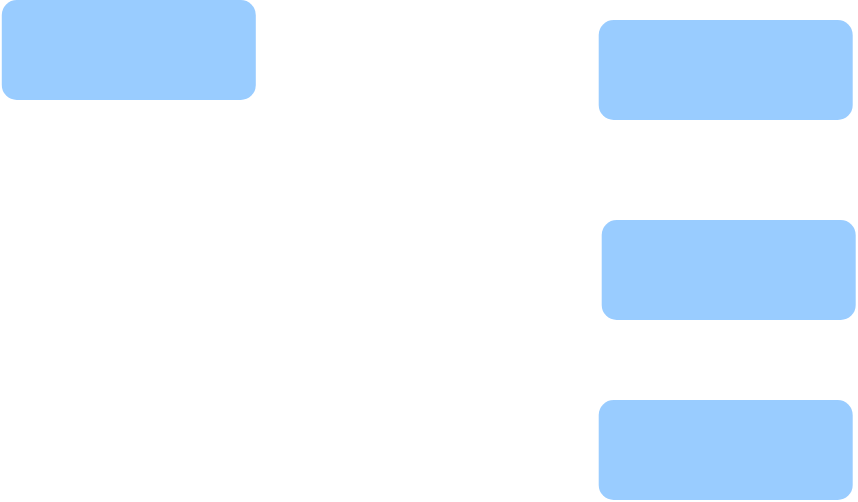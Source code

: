 <mxfile version="11.2.8" type="github" pages="1"><diagram id="6a731a19-8d31-9384-78a2-239565b7b9f0" name="Page-1"><mxGraphModel dx="1422" dy="-65" grid="1" gridSize="10" guides="1" tooltips="1" connect="1" arrows="1" fold="1" page="1" pageScale="1" pageWidth="1169" pageHeight="827" background="#ffffff" math="0" shadow="0"><root><mxCell id="0"/><mxCell id="1" parent="0"/><mxCell id="90" value="" style="rounded=1;fillColor=#99CCFF;strokeColor=none;strokeWidth=2;fontFamily=Helvetica;html=1;gradientColor=none;" parent="1" vertex="1"><mxGeometry x="179.895" y="860" width="127" height="50" as="geometry"/></mxCell><mxCell id="92" value="" style="rounded=1;fillColor=#99CCFF;strokeColor=none;strokeWidth=2;fontFamily=Helvetica;html=1;gradientColor=none;" parent="1" vertex="1"><mxGeometry x="478.354" y="870" width="127" height="50" as="geometry"/></mxCell><mxCell id="95" value="" style="rounded=1;fillColor=#99CCFF;strokeColor=none;strokeWidth=2;fontFamily=Helvetica;html=1;gradientColor=none;" parent="1" vertex="1"><mxGeometry x="478.354" y="1060" width="127" height="50" as="geometry"/></mxCell><mxCell id="96" value="" style="rounded=1;fillColor=#99CCFF;strokeColor=none;strokeWidth=2;fontFamily=Helvetica;html=1;gradientColor=none;" parent="1" vertex="1"><mxGeometry x="479.854" y="970" width="127" height="50" as="geometry"/></mxCell></root></mxGraphModel></diagram></mxfile>